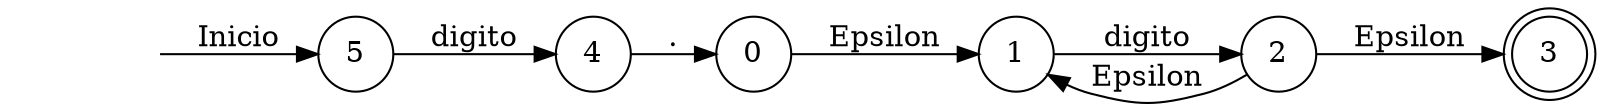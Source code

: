 digraph G{
rankdir = LR;
Inicio[style=invis];
0[shape=circle];
1[shape=circle];
2[shape=circle];
3[shape=circle];
0->1 [label="Epsilon"];
1->2 [label="digito"];
2->3 [label="Epsilon"];
2->1 [label="Epsilon"];
4[shape=circle];
4->0 [label="."];
5[shape=circle];
5->4 [label="digito"];
Inicio->5 [label="Inicio"];
3 [shape=doublecircle];
}
